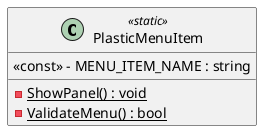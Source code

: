 @startuml
class PlasticMenuItem <<static>> {
    {static} - ShowPanel() : void
    {static} - ValidateMenu() : bool
    <<const>> - MENU_ITEM_NAME : string
}
@enduml

